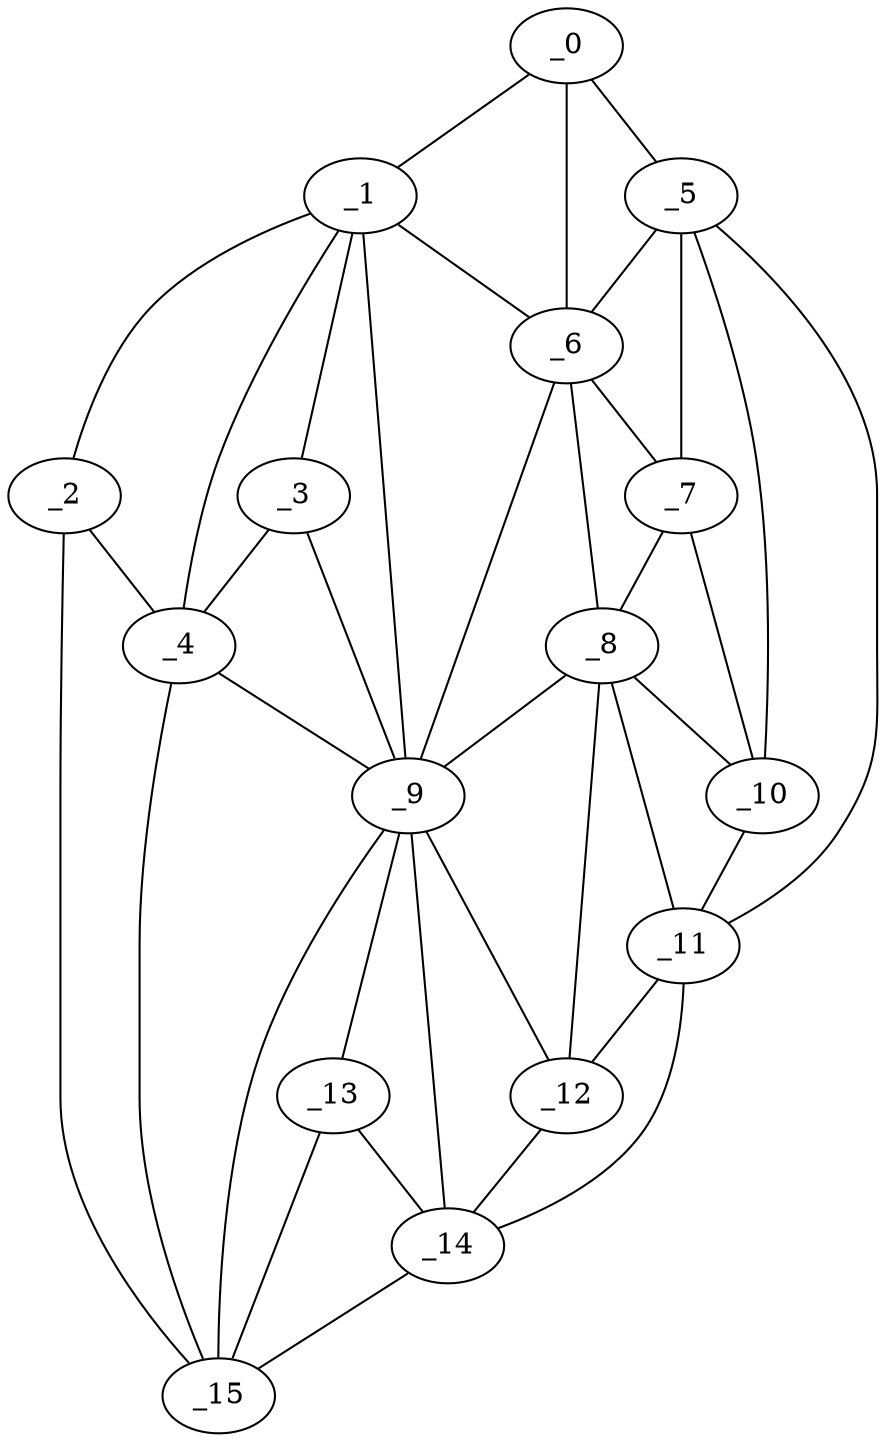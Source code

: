 graph "obj41__150.gxl" {
	_0	 [x=29,
		y=6];
	_1	 [x=37,
		y=83];
	_0 -- _1	 [valence=1];
	_5	 [x=64,
		y=6];
	_0 -- _5	 [valence=1];
	_6	 [x=67,
		y=40];
	_0 -- _6	 [valence=2];
	_2	 [x=53,
		y=125];
	_1 -- _2	 [valence=1];
	_3	 [x=54,
		y=97];
	_1 -- _3	 [valence=2];
	_4	 [x=55,
		y=112];
	_1 -- _4	 [valence=1];
	_1 -- _6	 [valence=1];
	_9	 [x=83,
		y=84];
	_1 -- _9	 [valence=2];
	_2 -- _4	 [valence=2];
	_15	 [x=114,
		y=112];
	_2 -- _15	 [valence=1];
	_3 -- _4	 [valence=2];
	_3 -- _9	 [valence=1];
	_4 -- _9	 [valence=1];
	_4 -- _15	 [valence=1];
	_5 -- _6	 [valence=2];
	_7	 [x=81,
		y=40];
	_5 -- _7	 [valence=1];
	_10	 [x=95,
		y=37];
	_5 -- _10	 [valence=2];
	_11	 [x=111,
		y=46];
	_5 -- _11	 [valence=1];
	_6 -- _7	 [valence=2];
	_8	 [x=83,
		y=50];
	_6 -- _8	 [valence=1];
	_6 -- _9	 [valence=2];
	_7 -- _8	 [valence=1];
	_7 -- _10	 [valence=2];
	_8 -- _9	 [valence=1];
	_8 -- _10	 [valence=2];
	_8 -- _11	 [valence=1];
	_12	 [x=112,
		y=79];
	_8 -- _12	 [valence=2];
	_9 -- _12	 [valence=2];
	_13	 [x=113,
		y=104];
	_9 -- _13	 [valence=2];
	_14	 [x=114,
		y=84];
	_9 -- _14	 [valence=1];
	_9 -- _15	 [valence=1];
	_10 -- _11	 [valence=2];
	_11 -- _12	 [valence=2];
	_11 -- _14	 [valence=1];
	_12 -- _14	 [valence=2];
	_13 -- _14	 [valence=1];
	_13 -- _15	 [valence=2];
	_14 -- _15	 [valence=1];
}

